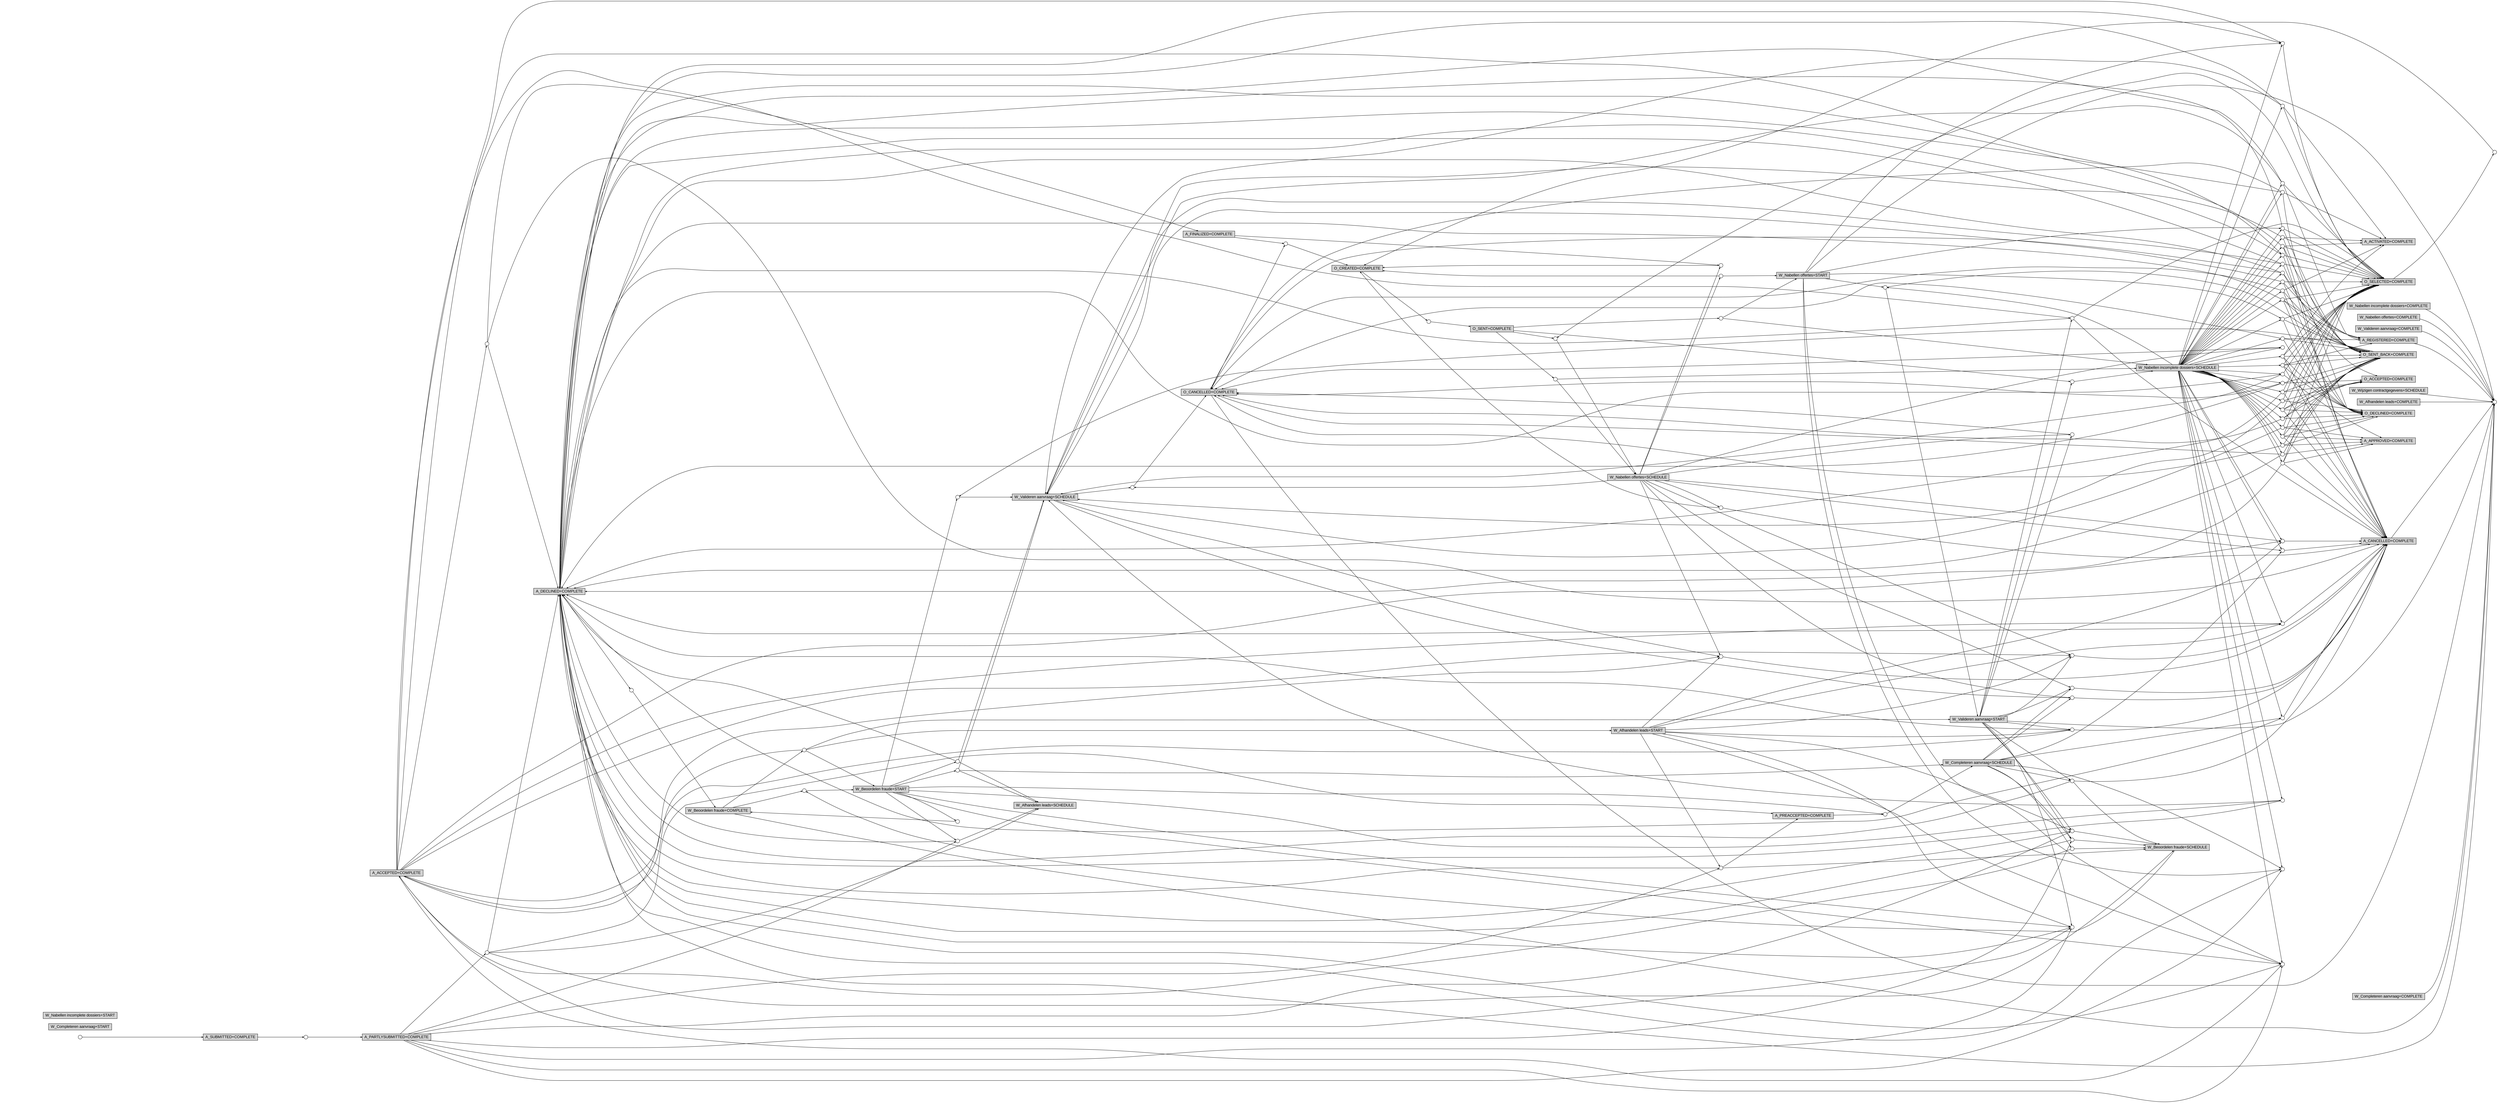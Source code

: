 digraph G { 
ranksep=".3"; fontsize="14"; remincross=true; margin="0.0,0.0"; fontname="Arial";rankdir="LR";
edge [arrowsize="0.5"];
node [height=".2",width=".2",fontname="Arial",fontsize="14"];
ratio=0.4;
id1 [shape="box",label="A_ACCEPTED+COMPLETE\n",style="filled"];
id2 [shape="box",label="A_ACTIVATED+COMPLETE\n",style="filled"];
id3 [shape="box",label="A_APPROVED+COMPLETE\n",style="filled"];
id4 [shape="box",label="A_CANCELLED+COMPLETE\n",style="filled"];
id5 [shape="box",label="A_DECLINED+COMPLETE\n",style="filled"];
id6 [shape="box",label="A_FINALIZED+COMPLETE\n",style="filled"];
id7 [shape="box",label="A_PARTLYSUBMITTED+COMPLETE\n",style="filled"];
id8 [shape="box",label="A_PREACCEPTED+COMPLETE\n",style="filled"];
id9 [shape="box",label="A_REGISTERED+COMPLETE\n",style="filled"];
id10 [shape="box",label="A_SUBMITTED+COMPLETE\n",style="filled"];
id11 [shape="box",label="O_ACCEPTED+COMPLETE\n",style="filled"];
id12 [shape="box",label="O_CANCELLED+COMPLETE\n",style="filled"];
id13 [shape="box",label="O_CREATED+COMPLETE\n",style="filled"];
id14 [shape="box",label="O_DECLINED+COMPLETE\n",style="filled"];
id15 [shape="box",label="O_SELECTED+COMPLETE\n",style="filled"];
id16 [shape="box",label="O_SENT+COMPLETE\n",style="filled"];
id17 [shape="box",label="O_SENT_BACK+COMPLETE\n",style="filled"];
id18 [shape="box",label="W_Afhandelen leads+COMPLETE\n",style="filled"];
id19 [shape="box",label="W_Afhandelen leads+SCHEDULE\n",style="filled"];
id20 [shape="box",label="W_Afhandelen leads+START\n",style="filled"];
id21 [shape="box",label="W_Beoordelen fraude+COMPLETE\n",style="filled"];
id22 [shape="box",label="W_Beoordelen fraude+SCHEDULE\n",style="filled"];
id23 [shape="box",label="W_Beoordelen fraude+START\n",style="filled"];
id24 [shape="box",label="W_Completeren aanvraag+COMPLETE\n",style="filled"];
id25 [shape="box",label="W_Completeren aanvraag+SCHEDULE\n",style="filled"];
id26 [shape="box",label="W_Completeren aanvraag+START\n",style="filled"];
id27 [shape="box",label="W_Nabellen incomplete dossiers+COMPLETE\n",style="filled"];
id28 [shape="box",label="W_Nabellen incomplete dossiers+SCHEDULE\n",style="filled"];
id29 [shape="box",label="W_Nabellen incomplete dossiers+START\n",style="filled"];
id30 [shape="box",label="W_Nabellen offertes+COMPLETE\n",style="filled"];
id31 [shape="box",label="W_Nabellen offertes+SCHEDULE\n",style="filled"];
id32 [shape="box",label="W_Nabellen offertes+START\n",style="filled"];
id33 [shape="box",label="W_Valideren aanvraag+COMPLETE\n",style="filled"];
id34 [shape="box",label="W_Valideren aanvraag+SCHEDULE\n",style="filled"];
id35 [shape="box",label="W_Valideren aanvraag+START\n",style="filled"];
id36 [shape="box",label="W_Wijzigen contractgegevens+SCHEDULE\n",style="filled"];
id37 [shape="circle",label=""];
id38 [shape="circle",label=""];
id39 [shape="circle",label=""];
id40 [shape="circle",label=""];
id41 [shape="circle",label=""];
id42 [shape="circle",label=""];
id43 [shape="circle",label=""];
id44 [shape="circle",label=""];
id45 [shape="circle",label=""];
id46 [shape="circle",label=""];
id47 [shape="circle",label=""];
id48 [shape="circle",label=""];
id49 [shape="circle",label=""];
id50 [shape="circle",label=""];
id51 [shape="circle",label=""];
id52 [shape="circle",label=""];
id53 [shape="circle",label=""];
id54 [shape="circle",label=""];
id55 [shape="circle",label=""];
id56 [shape="circle",label=""];
id57 [shape="circle",label=""];
id58 [shape="circle",label=""];
id59 [shape="circle",label=""];
id60 [shape="circle",label=""];
id61 [shape="circle",label=""];
id62 [shape="circle",label=""];
id63 [shape="circle",label=""];
id64 [shape="circle",label=""];
id65 [shape="circle",label=""];
id66 [shape="circle",label=""];
id67 [shape="circle",label=""];
id68 [shape="circle",label=""];
id69 [shape="circle",label=""];
id70 [shape="circle",label=""];
id71 [shape="circle",label=""];
id72 [shape="circle",label=""];
id73 [shape="circle",label=""];
id74 [shape="circle",label=""];
id75 [shape="circle",label=""];
id76 [shape="circle",label=""];
id77 [shape="circle",label=""];
id78 [shape="circle",label=""];
id79 [shape="circle",label=""];
id80 [shape="circle",label=""];
id81 [shape="circle",label=""];
id82 [shape="circle",label=""];
id83 [shape="circle",label=""];
id84 [shape="circle",label=""];
id85 [shape="circle",label=""];
id86 [shape="circle",label=""];
id87 [shape="circle",label=""];
id88 [shape="circle",label=""];
id89 [shape="circle",label=""];
id90 [shape="circle",label=""];
id91 [shape="circle",label=""];
id92 [shape="circle",label=""];
id93 [shape="circle",label=""];
id94 [shape="circle",label=""];
id95 [shape="circle",label=""];
id96 [shape="circle",label=""];
id97 [shape="circle",label=""];
id98 [shape="circle",label=""];
id99 [shape="circle",label=""];
id100 [shape="circle",label=""];
id101 [shape="circle",label=""];
id102 [shape="circle",label=""];
id103 [shape="circle",label=""];
id104 [shape="circle",label=""];
id105 [shape="circle",label=""];
id106 [shape="circle",label=""];
id107 [shape="circle",label=""];
id108 [shape="circle",label=""];
id109 [shape="circle",label=""];
id110 [shape="circle",label=""];
id111 [shape="circle",label=""];
id103 -> id15
id7 -> id91
id20 -> id87
id98 -> id3
id17 -> id54
id75 -> id14
id74 -> id17
id23 -> id52
id79 -> id34
id31 -> id59
id51 -> id28
id94 -> id17
id6 -> id56
id73 -> id35
id28 -> id94
id20 -> id107
id28 -> id68
id88 -> id19
id63 -> id34
id101 -> id15
id92 -> id5
id72 -> id22
id80 -> id17
id90 -> id15
id65 -> id19
id97 -> id4
id56 -> id13
id84 -> id34
id28 -> id106
id41 -> id21
id71 -> id9
id77 -> id5
id103 -> id9
id96 -> id2
id80 -> id2
id28 -> id78
id73 -> id1
id16 -> id51
id94 -> id14
id69 -> id14
id77 -> id17
id15 -> id49
id62 -> id34
id67 -> id11
id76 -> id12
id57 -> id17
id99 -> id15
id43 -> id12
id83 -> id5
id23 -> id37
id31 -> id45
id1 -> id95
id32 -> id57
id7 -> id109
id96 -> id5
id78 -> id34
id10 -> id40
id1 -> id105
id50 -> id28
id1 -> id100
id28 -> id83
id31 -> id46
id28 -> id63
id77 -> id12
id31 -> id42
id25 -> id83
id66 -> id14
id25 -> id59
id61 -> id19
id20 -> id91
id13 -> id39
id69 -> id11
id28 -> id84
id32 -> id111
id74 -> id3
id108 -> id15
id28 -> id76
id74 -> id14
id20 -> id109
id94 -> id2
id96 -> id4
id76 -> id14
id48 -> id23
id7 -> id89
id97 -> id5
id66 -> id17
id82 -> id5
id28 -> id81
id108 -> id9
id21 -> id73
id18 -> id111
id35 -> id91
id104 -> id15
id80 -> id5
id73 -> id20
id28 -> id59
id31 -> id93
id1 -> id102
id28 -> id75
id77 -> id3
id28 -> id96
id15 -> id38
id24 -> id111
id76 -> id2
id87 -> id5
id70 -> id6
id105 -> id5
id32 -> id66
id34 -> id64
id53 -> id28
id61 -> id34
id35 -> id105
id79 -> id15
id35 -> id50
id76 -> id17
id88 -> id5
id22 -> id48
id67 -> id17
id85 -> id9
id68 -> id14
id88 -> id8
id31 -> id55
id80 -> id12
id27 -> id111
id102 -> id4
id92 -> id15
id81 -> id17
id31 -> id58
id73 -> id23
id25 -> id89
id20 -> id93
id23 -> id65
id98 -> id15
id38 -> id13
id7 -> id88
id74 -> id12
id88 -> id22
id86 -> id15
id69 -> id34
id23 -> id54
id23 -> id61
id58 -> id4
id53 -> id32
id104 -> id14
id71 -> id17
id51 -> id31
id20 -> id106
id1 -> id109
id90 -> id17
id1 -> id93
id28 -> id67
id28 -> id104
id31 -> id102
id40 -> id7
id99 -> id17
id36 -> id111
id98 -> id17
id101 -> id5
id94 -> id4
id86 -> id2
id23 -> id105
id47 -> id22
id68 -> id9
id67 -> id12
id75 -> id34
id68 -> id15
id28 -> id109
id46 -> id13
id63 -> id5
id33 -> id111
id28 -> id103
id28 -> id71
id25 -> id47
id107 -> id4
id89 -> id22
id82 -> id11
id28 -> id79
id91 -> id22
id20 -> id105
id108 -> id5
id54 -> id34
id30 -> id111
id72 -> id5
id81 -> id12
id49 -> id31
id97 -> id15
id37 -> id21
id8 -> id52
id70 -> id4
id60 -> id4
id20 -> id95
id28 -> id57
id35 -> id58
id25 -> id58
id35 -> id93
id12 -> id111
id35 -> id72
id71 -> id12
id106 -> id4
id16 -> id50
id32 -> id83
id78 -> id5
id95 -> id4
id69 -> id15
id25 -> id72
id23 -> id109
id85 -> id5
id28 -> id74
id106 -> id5
id34 -> id43
id99 -> id14
id109 -> id5
id28 -> id77
id28 -> id85
id5 -> id111
id100 -> id5
id79 -> id14
id1 -> id107
id28 -> id69
id46 -> id4
id6 -> id55
id81 -> id11
id28 -> id100
id1 -> id97
id31 -> id95
id25 -> id60
id28 -> id102
id70 -> id5
id28 -> id90
id84 -> id5
id39 -> id16
id55 -> id13
id87 -> id8
id103 -> id14
id28 -> id60
id62 -> id19
id72 -> id4
id75 -> id15
id1 -> id106
id104 -> id11
id82 -> id34
id1 -> id92
id101 -> id11
id78 -> id3
id31 -> id44
id12 -> id56
id64 -> id4
id16 -> id49
id60 -> id5
id86 -> id34
id44 -> id12
id107 -> id5
id47 -> id1
id101 -> id4
id28 -> id99
id4 -> id111
id103 -> id17
id61 -> id5
id28 -> id101
id21 -> id48
id32 -> id92
id28 -> id82
id85 -> id12
id28 -> id44
id23 -> id62
id85 -> id17
id79 -> id2
id34 -> id95
id99 -> id4
id100 -> id4
id98 -> id4
id96 -> id15
id28 -> id98
id68 -> id34
id59 -> id4
id28 -> id92
id99 -> id3
id32 -> id109
id104 -> id4
id87 -> id22
id5 -> id41
id7 -> id65
id28 -> id66
id20 -> id102
id91 -> id5
id65 -> id5
id35 -> id89
id110 -> id10
id78 -> id15
id35 -> id111
id45 -> id13
id7 -> id105
id108 -> id4
id28 -> id80
id67 -> id14
id21 -> id111
id86 -> id5
id89 -> id5
id98 -> id5
id84 -> id15
id75 -> id3
id57 -> id35
id100 -> id15
id81 -> id5
id84 -> id9
id108 -> id17
id62 -> id25
id16 -> id53
id32 -> id90
id35 -> id107
id31 -> id64
id25 -> id64
id45 -> id32
id96 -> id17
id104 -> id17
id28 -> id86
id9 -> id111
id90 -> id5
id7 -> id87
id52 -> id25
id94 -> id15
id1 -> id70
id93 -> id4
id35 -> id97
id42 -> id12
id31 -> id43
id82 -> id15
id101 -> id17
id23 -> id63
id66 -> id15
id35 -> id42
id71 -> id14
id103 -> id4
id7 -> id83
id28 -> id108
}